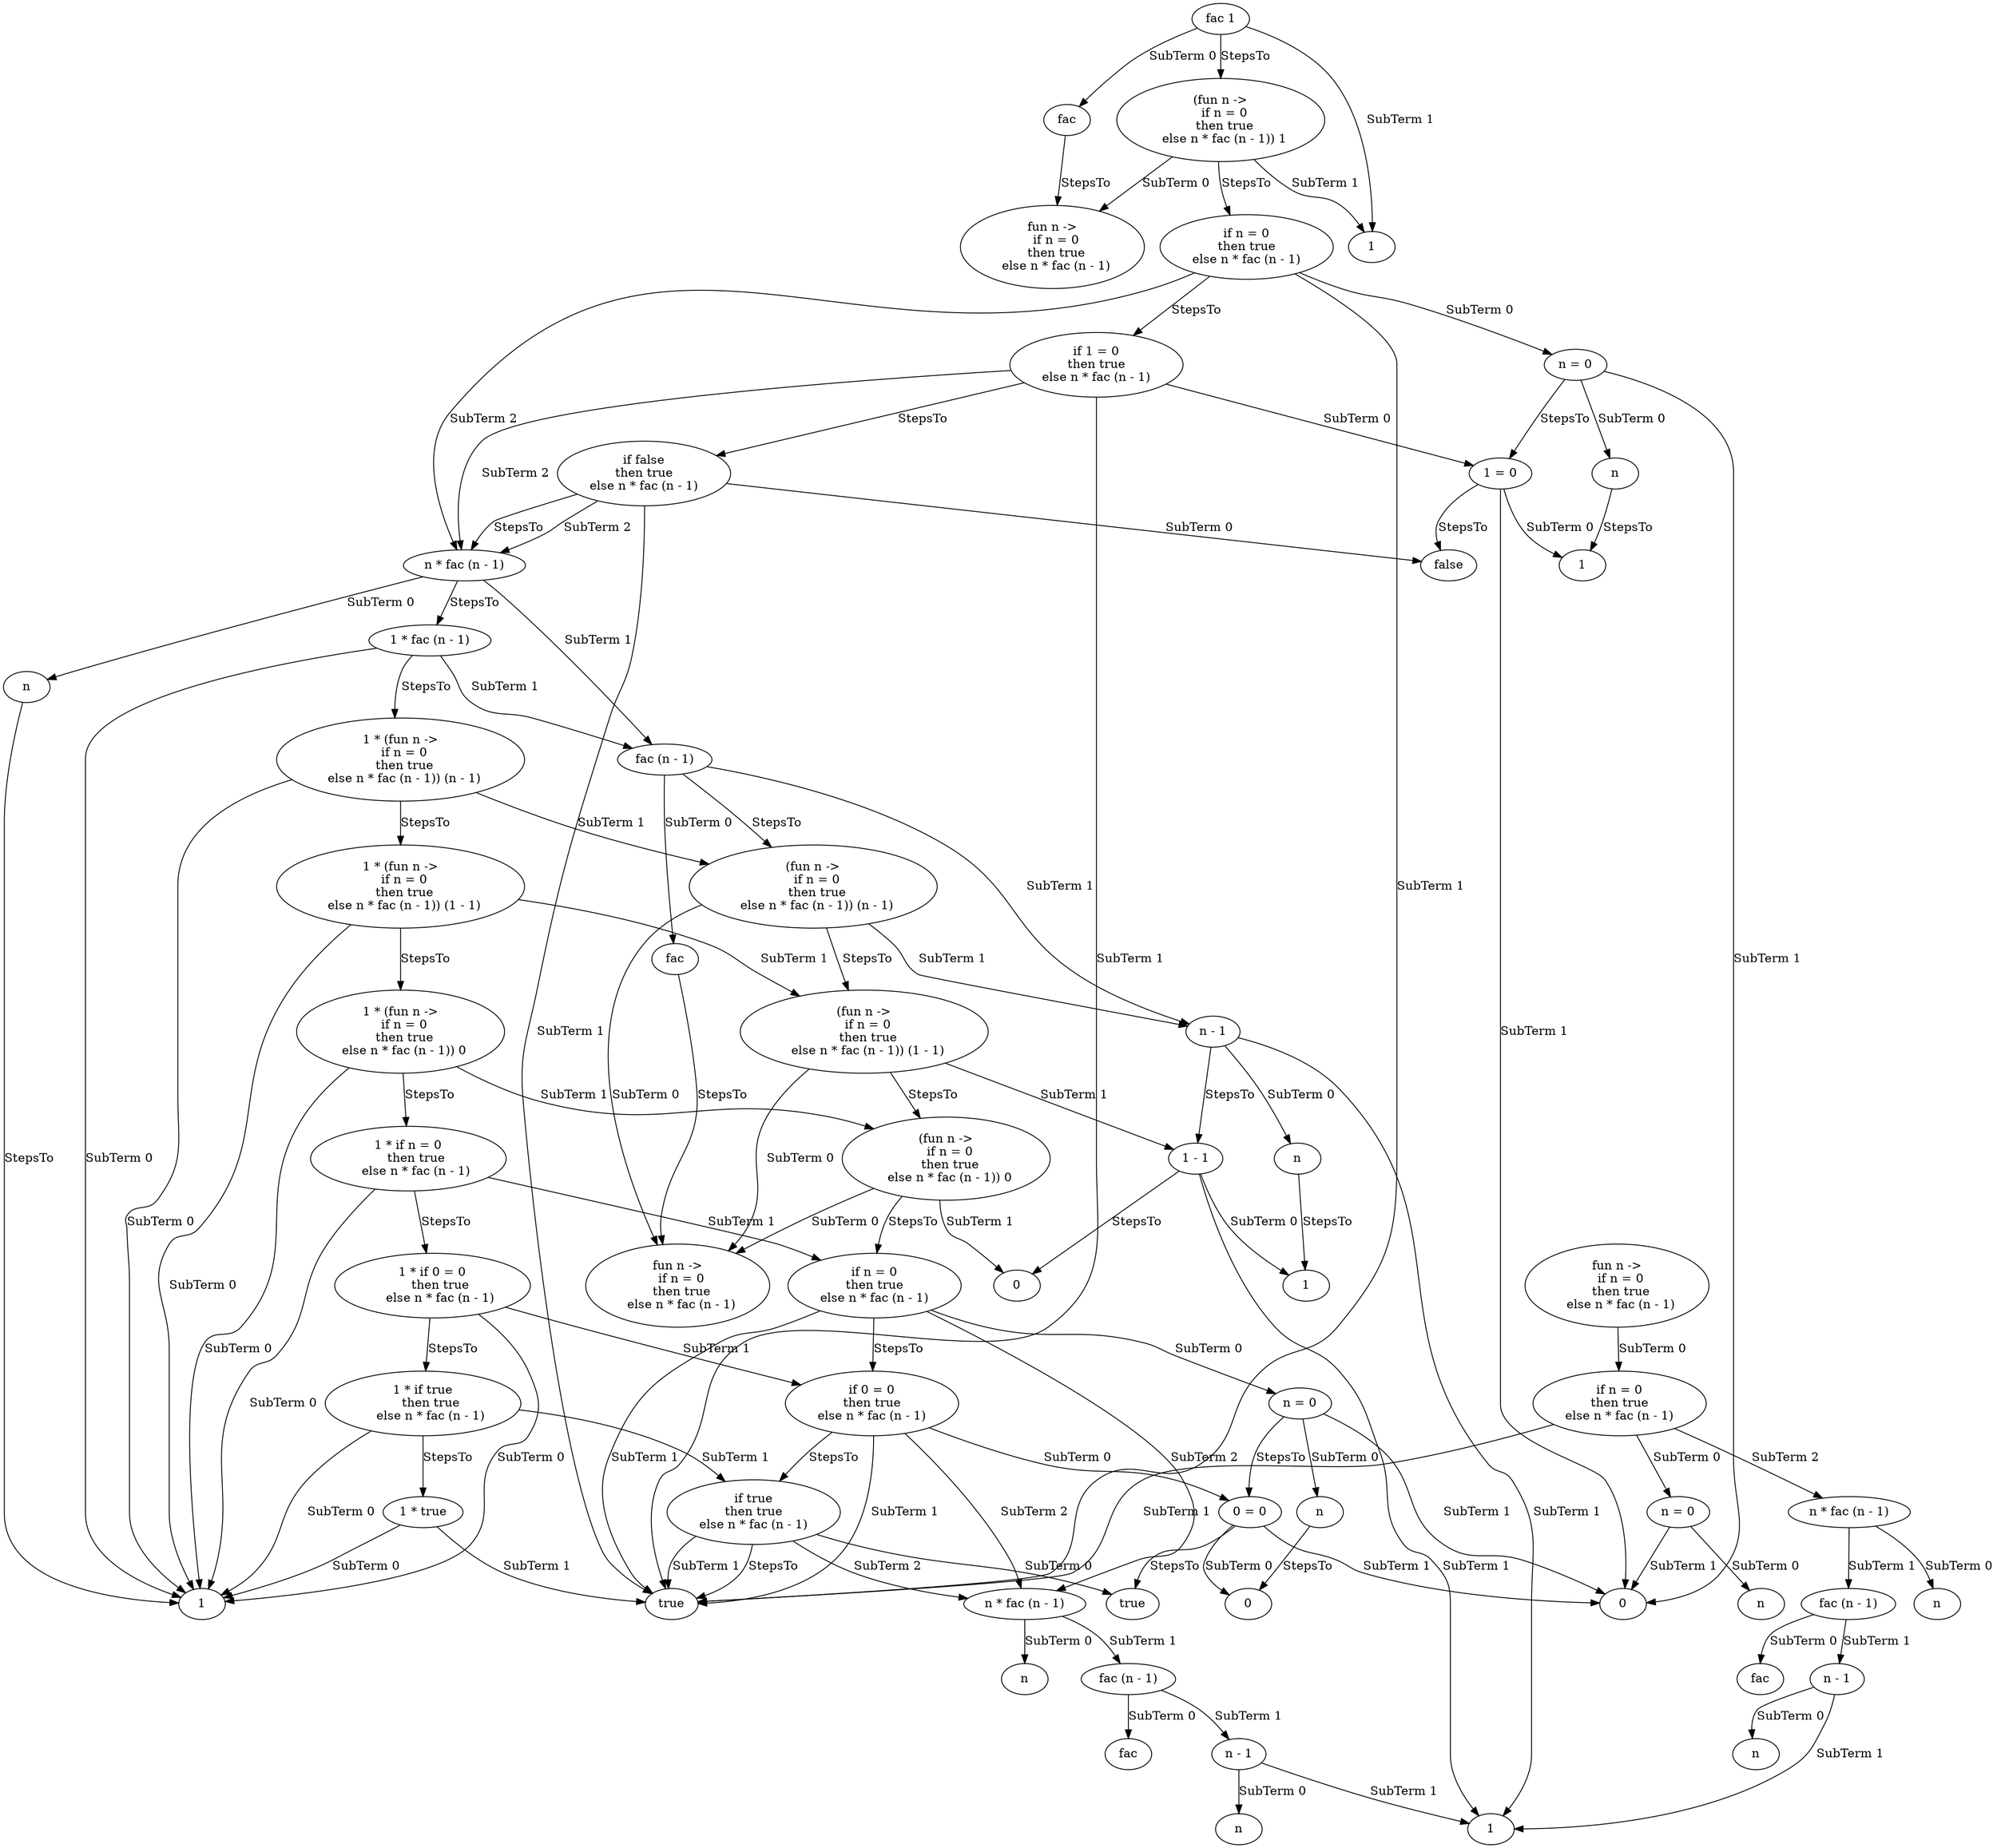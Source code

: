 digraph G {
u85[label="n"];
u86[label="n"];
u87[label="fac"];
u88[label="n - 1"];
u89[label="n"];
u90[label="fac (n - 1)"];
u91[label="n = 0"];
u92[label="n * fac (n - 1)"];
u93[label="if n = 0\nthen true\nelse n * fac (n - 1)"];
u94[label="fun n ->\n  if n = 0\n  then true\n  else n * fac (n - 1)"];
u95[label="fac"];
u96[label="fac 1"];
u97[label="fun n ->\n  if n = 0\n  then true\n  else n * fac (n - 1)"];
u98[label="1"];
u99[label="(fun n ->\n  if n = 0\n  then true\n  else n * fac (n - 1)) 1"];
u100[label="n"];
u101[label="n = 0"];
u102[label="1"];
u103[label="if n = 0\nthen true\nelse n * fac (n - 1)"];
u104[label="1 = 0"];
u105[label="if 1 = 0\nthen true\nelse n * fac (n - 1)"];
u106[label="false"];
u107[label="if false\nthen true\nelse n * fac (n - 1)"];
u108[label="n"];
u109[label="n * fac (n - 1)"];
u110[label="fac"];
u111[label="fac (n - 1)"];
u112[label="1 * fac (n - 1)"];
u113[label="n"];
u114[label="n - 1"];
u115[label="1"];
u116[label="(fun n ->\n  if n = 0\n  then true\n  else n * fac (n - 1)) (n - 1)"];
u117[label="1 * (fun n ->\n  if n = 0\n  then true\n  else n * fac (n - 1)) (n - 1)"];
u118[label="1 - 1"];
u119[label="(fun n ->\n  if n = 0\n  then true\n  else n * fac (n - 1)) (1 - 1)"];
u120[label="fun n ->\n  if n = 0\n  then true\n  else n * fac (n - 1)"];
u121[label="0"];
u122[label="1 * (fun n ->\n  if n = 0\n  then true\n  else n * fac (n - 1)) (1 - 1)"];
u123[label="n"];
u124[label="1"];
u125[label="fac"];
u126[label="n - 1"];
u127[label="n"];
u128[label="fac (n - 1)"];
u129[label="(fun n ->\n  if n = 0\n  then true\n  else n * fac (n - 1)) 0"];
u130[label="1 * (fun n ->\n  if n = 0\n  then true\n  else n * fac (n - 1)) 0"];
u131[label="n"];
u132[label="n = 0"];
u133[label="0"];
u134[label="0"];
u135[label="if n = 0\nthen true\nelse n * fac (n - 1)"];
u136[label="1 * if n = 0\n    then true\n    else n * fac (n - 1)"];
u137[label="0 = 0"];
u138[label="if 0 = 0\nthen true\nelse n * fac (n - 1)"];
u139[label="true"];
u140[label="n * fac (n - 1)"];
u141[label="1 * if 0 = 0\n    then true\n    else n * fac (n - 1)"];
u142[label="if true\nthen true\nelse n * fac (n - 1)"];
u143[label="1 * if true\n    then true\n    else n * fac (n - 1)"];
u144[label="1"];
u145[label="true"];
u146[label="1 * true"];
u88 -> u86[label="SubTerm 0"];
u88 -> u124[label="SubTerm 1"];
u90 -> u87[label="SubTerm 0"];
u90 -> u88[label="SubTerm 1"];
u91 -> u85[label="SubTerm 0"];
u91 -> u134[label="SubTerm 1"];
u92 -> u89[label="SubTerm 0"];
u92 -> u90[label="SubTerm 1"];
u93 -> u91[label="SubTerm 0"];
u93 -> u92[label="SubTerm 2"];
u93 -> u145[label="SubTerm 1"];
u94 -> u93[label="SubTerm 0"];
u95 -> u97[label="StepsTo"];
u96 -> u95[label="SubTerm 0"];
u96 -> u98[label="SubTerm 1"];
u96 -> u99[label="StepsTo"];
u99 -> u97[label="SubTerm 0"];
u99 -> u98[label="SubTerm 1"];
u99 -> u103[label="StepsTo"];
u100 -> u102[label="StepsTo"];
u101 -> u100[label="SubTerm 0"];
u101 -> u104[label="StepsTo"];
u101 -> u134[label="SubTerm 1"];
u103 -> u101[label="SubTerm 0"];
u103 -> u105[label="StepsTo"];
u103 -> u109[label="SubTerm 2"];
u103 -> u145[label="SubTerm 1"];
u104 -> u102[label="SubTerm 0"];
u104 -> u106[label="StepsTo"];
u104 -> u134[label="SubTerm 1"];
u105 -> u104[label="SubTerm 0"];
u105 -> u107[label="StepsTo"];
u105 -> u109[label="SubTerm 2"];
u105 -> u145[label="SubTerm 1"];
u107 -> u106[label="SubTerm 0"];
u107 -> u109[label="StepsTo"];
u107 -> u109[label="SubTerm 2"];
u107 -> u145[label="SubTerm 1"];
u108 -> u144[label="StepsTo"];
u109 -> u108[label="SubTerm 0"];
u109 -> u111[label="SubTerm 1"];
u109 -> u112[label="StepsTo"];
u110 -> u120[label="StepsTo"];
u111 -> u110[label="SubTerm 0"];
u111 -> u114[label="SubTerm 1"];
u111 -> u116[label="StepsTo"];
u112 -> u111[label="SubTerm 1"];
u112 -> u117[label="StepsTo"];
u112 -> u144[label="SubTerm 0"];
u113 -> u115[label="StepsTo"];
u114 -> u113[label="SubTerm 0"];
u114 -> u118[label="StepsTo"];
u114 -> u124[label="SubTerm 1"];
u116 -> u114[label="SubTerm 1"];
u116 -> u119[label="StepsTo"];
u116 -> u120[label="SubTerm 0"];
u117 -> u116[label="SubTerm 1"];
u117 -> u122[label="StepsTo"];
u117 -> u144[label="SubTerm 0"];
u118 -> u115[label="SubTerm 0"];
u118 -> u121[label="StepsTo"];
u118 -> u124[label="SubTerm 1"];
u119 -> u118[label="SubTerm 1"];
u119 -> u120[label="SubTerm 0"];
u119 -> u129[label="StepsTo"];
u122 -> u119[label="SubTerm 1"];
u122 -> u130[label="StepsTo"];
u122 -> u144[label="SubTerm 0"];
u126 -> u123[label="SubTerm 0"];
u126 -> u124[label="SubTerm 1"];
u128 -> u125[label="SubTerm 0"];
u128 -> u126[label="SubTerm 1"];
u129 -> u120[label="SubTerm 0"];
u129 -> u121[label="SubTerm 1"];
u129 -> u135[label="StepsTo"];
u130 -> u129[label="SubTerm 1"];
u130 -> u136[label="StepsTo"];
u130 -> u144[label="SubTerm 0"];
u131 -> u133[label="StepsTo"];
u132 -> u131[label="SubTerm 0"];
u132 -> u134[label="SubTerm 1"];
u132 -> u137[label="StepsTo"];
u135 -> u132[label="SubTerm 0"];
u135 -> u138[label="StepsTo"];
u135 -> u140[label="SubTerm 2"];
u135 -> u145[label="SubTerm 1"];
u136 -> u135[label="SubTerm 1"];
u136 -> u141[label="StepsTo"];
u136 -> u144[label="SubTerm 0"];
u137 -> u133[label="SubTerm 0"];
u137 -> u134[label="SubTerm 1"];
u137 -> u139[label="StepsTo"];
u138 -> u137[label="SubTerm 0"];
u138 -> u140[label="SubTerm 2"];
u138 -> u142[label="StepsTo"];
u138 -> u145[label="SubTerm 1"];
u140 -> u127[label="SubTerm 0"];
u140 -> u128[label="SubTerm 1"];
u141 -> u138[label="SubTerm 1"];
u141 -> u143[label="StepsTo"];
u141 -> u144[label="SubTerm 0"];
u142 -> u139[label="SubTerm 0"];
u142 -> u140[label="SubTerm 2"];
u142 -> u145[label="SubTerm 1"];
u142 -> u145[label="StepsTo"];
u143 -> u142[label="SubTerm 1"];
u143 -> u144[label="SubTerm 0"];
u143 -> u146[label="StepsTo"];
u146 -> u144[label="SubTerm 0"];
u146 -> u145[label="SubTerm 1"];

}

